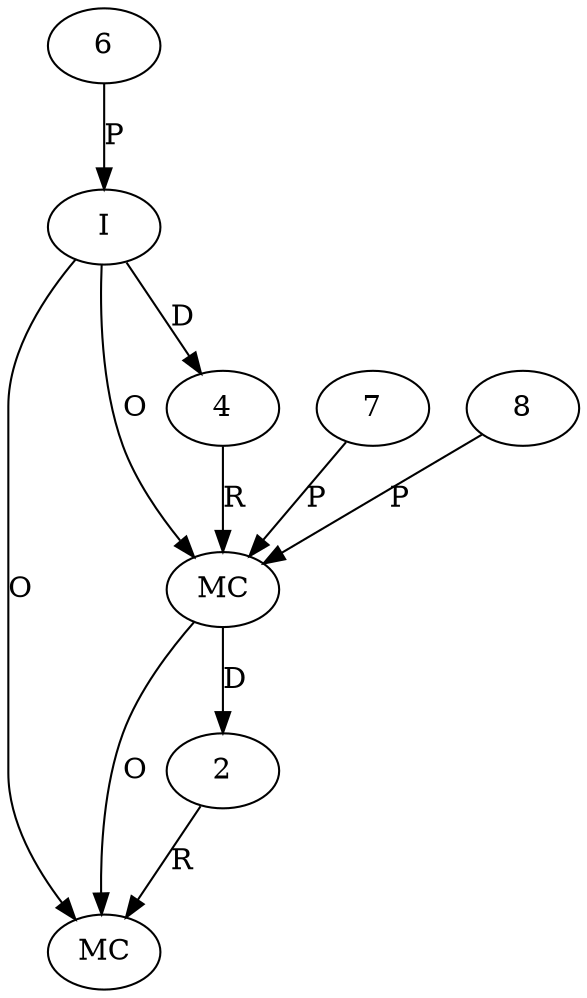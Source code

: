 digraph "AUG" {

  1 [ label="MC" s="buildSyntheticRequirement()" t="UNKNOWN" l="56" ];
  2 [ t="UNKNOWN" n="dummy_" ];
  3 [ label="MC" s="addDirective()" t="CapReqBuilder" l="56" ];
  4 [ t="CapReqBuilder" n="dummy_" ];
  5 [ label="I" t="CapReqBuilder" l="56" ];
  6 [ t="String" v="dummy.ns" ];
  7 [ t="Namespace.EFFECTIVE_RESOLVE" v="null" n="Namespace.EFFECTIVE_RESOLVE" ];
  8 [ t="Namespace.EFFECTIVE_RESOLVE" v="null" n="Namespace.EFFECTIVE_RESOLVE" ];
  3 -> 1 [ label="O" ];
  2 -> 1 [ label="R" ];
  5 -> 1 [ label="O" ];
  3 -> 2 [ label="D" ];
  5 -> 3 [ label="O" ];
  4 -> 3 [ label="R" ];
  7 -> 3 [ label="P" ];
  8 -> 3 [ label="P" ];
  5 -> 4 [ label="D" ];
  6 -> 5 [ label="P" ];
}
